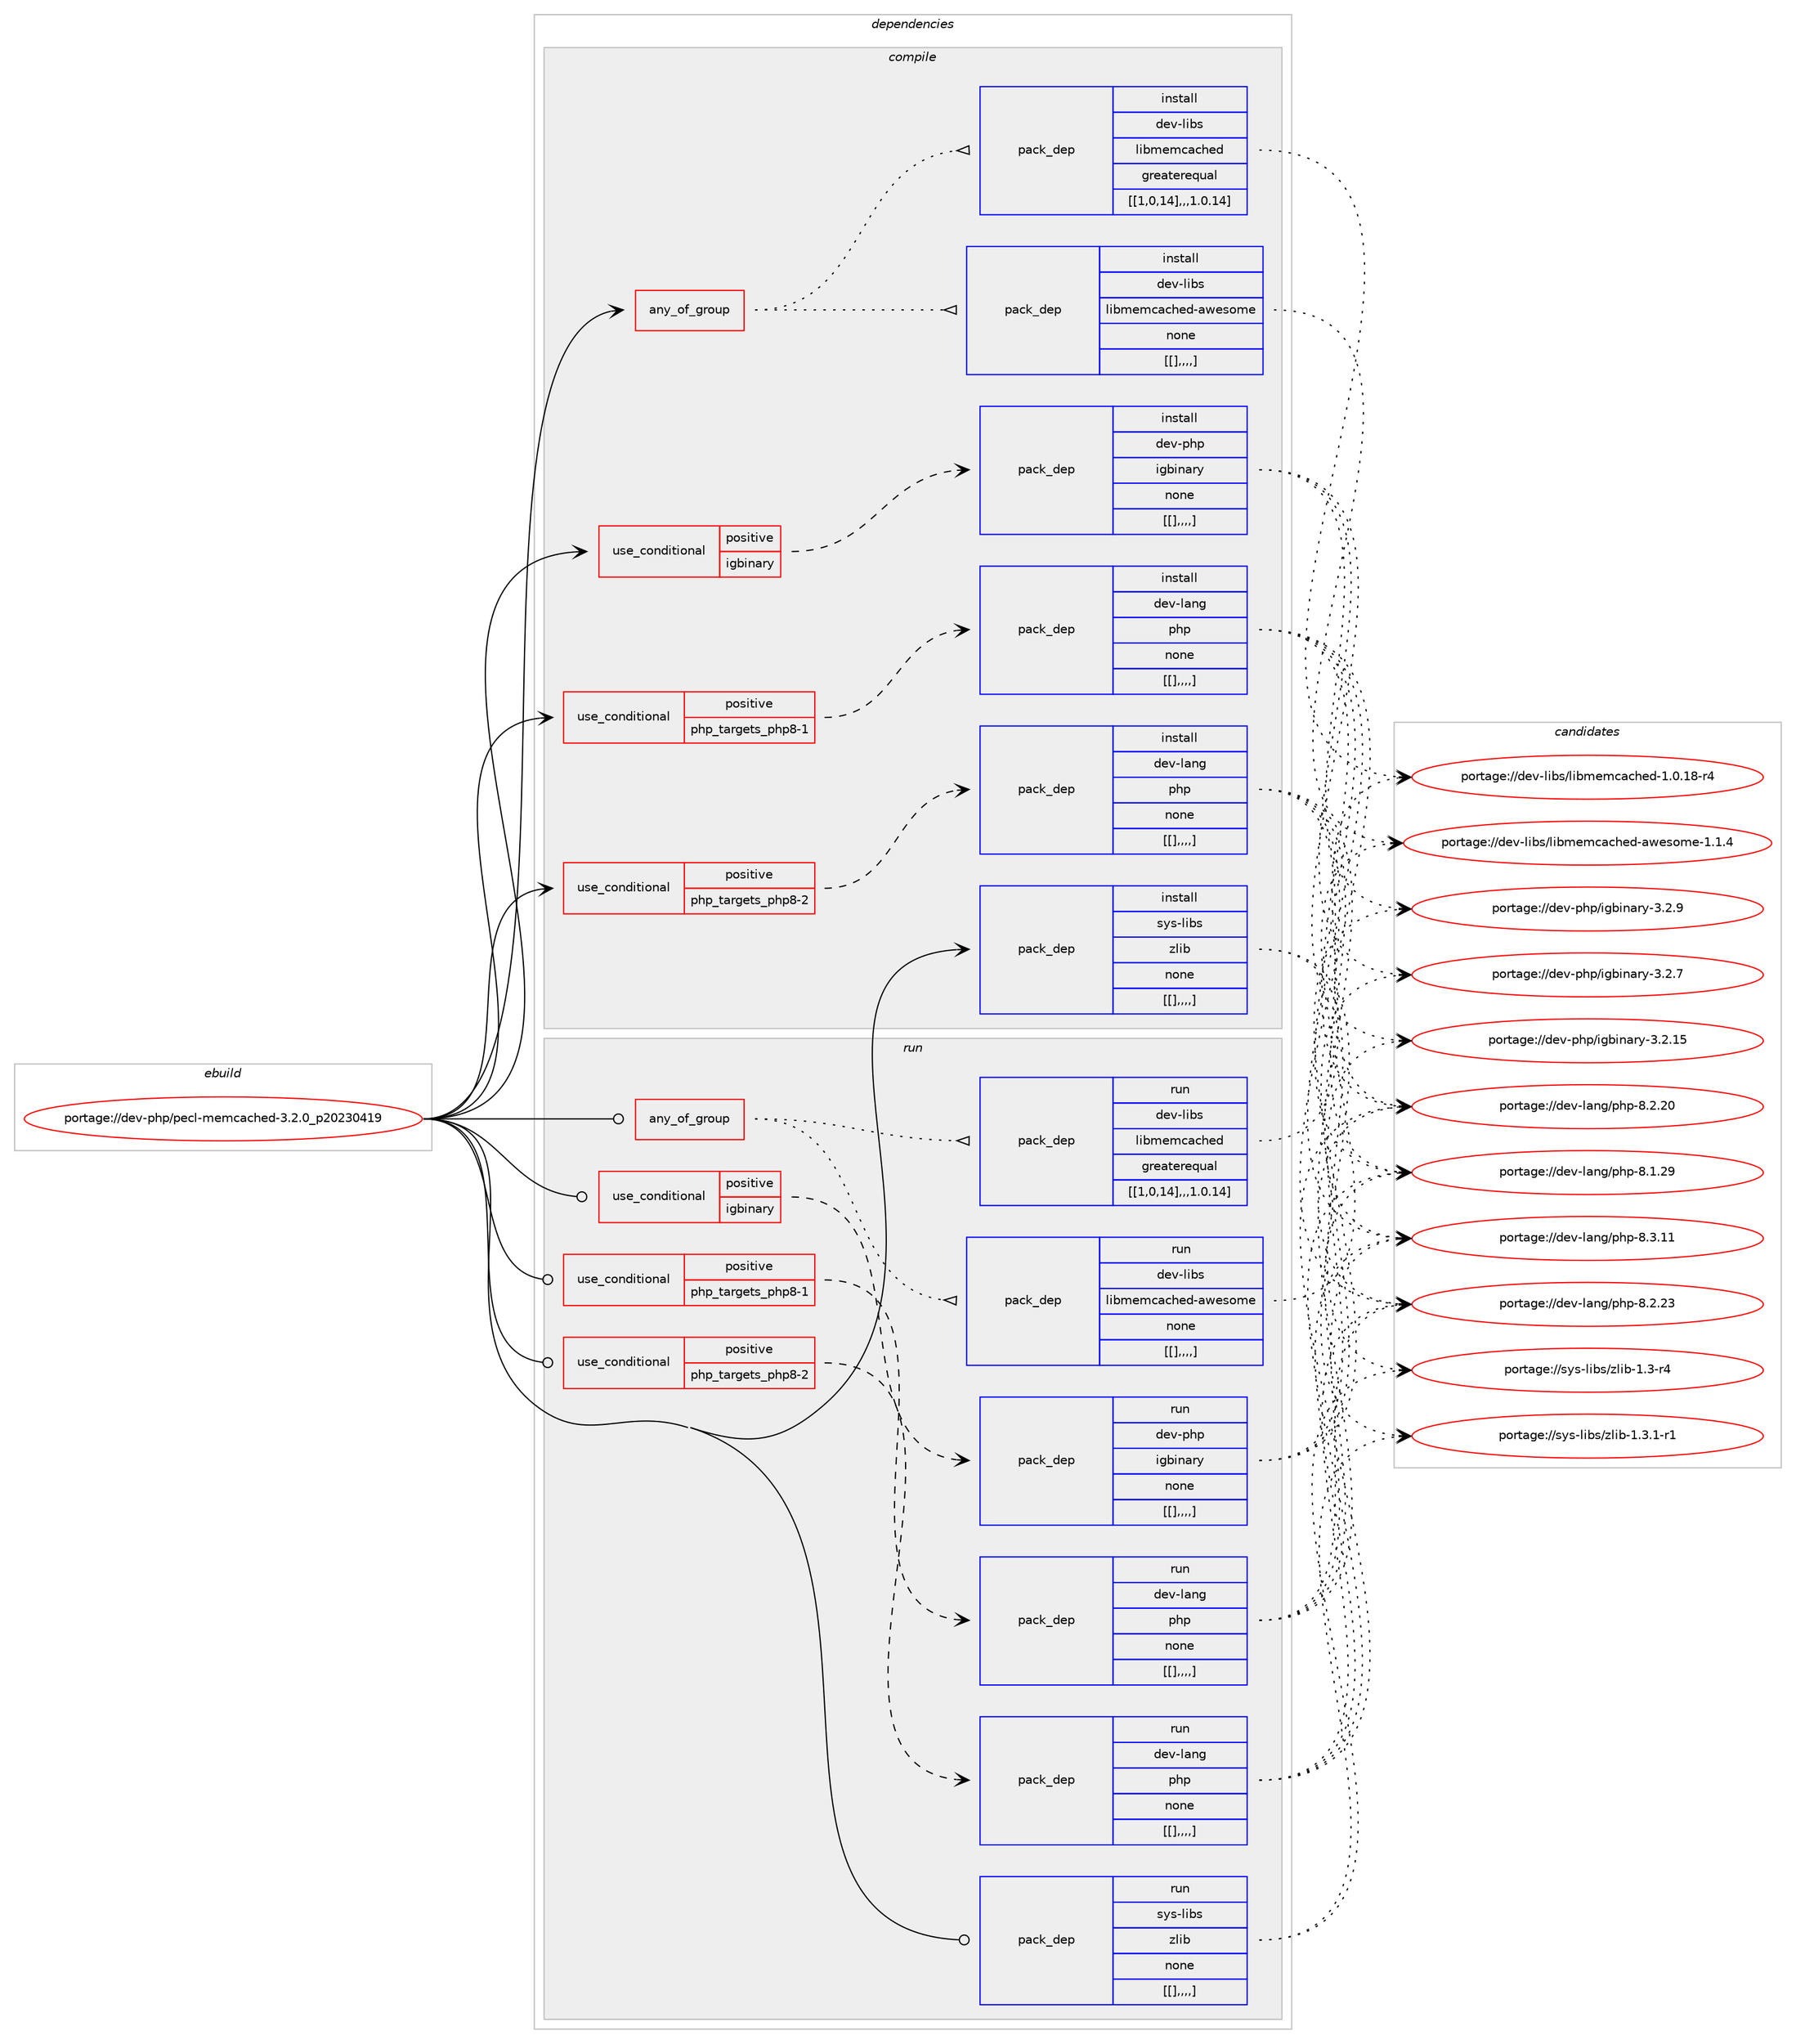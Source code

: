 digraph prolog {

# *************
# Graph options
# *************

newrank=true;
concentrate=true;
compound=true;
graph [rankdir=LR,fontname=Helvetica,fontsize=10,ranksep=1.5];#, ranksep=2.5, nodesep=0.2];
edge  [arrowhead=vee];
node  [fontname=Helvetica,fontsize=10];

# **********
# The ebuild
# **********

subgraph cluster_leftcol {
color=gray;
label=<<i>ebuild</i>>;
id [label="portage://dev-php/pecl-memcached-3.2.0_p20230419", color=red, width=4, href="../dev-php/pecl-memcached-3.2.0_p20230419.svg"];
}

# ****************
# The dependencies
# ****************

subgraph cluster_midcol {
color=gray;
label=<<i>dependencies</i>>;
subgraph cluster_compile {
fillcolor="#eeeeee";
style=filled;
label=<<i>compile</i>>;
subgraph any1052 {
dependency141692 [label=<<TABLE BORDER="0" CELLBORDER="1" CELLSPACING="0" CELLPADDING="4"><TR><TD CELLPADDING="10">any_of_group</TD></TR></TABLE>>, shape=none, color=red];subgraph pack109212 {
dependency141693 [label=<<TABLE BORDER="0" CELLBORDER="1" CELLSPACING="0" CELLPADDING="4" WIDTH="220"><TR><TD ROWSPAN="6" CELLPADDING="30">pack_dep</TD></TR><TR><TD WIDTH="110">install</TD></TR><TR><TD>dev-libs</TD></TR><TR><TD>libmemcached-awesome</TD></TR><TR><TD>none</TD></TR><TR><TD>[[],,,,]</TD></TR></TABLE>>, shape=none, color=blue];
}
dependency141692:e -> dependency141693:w [weight=20,style="dotted",arrowhead="oinv"];
subgraph pack109213 {
dependency141694 [label=<<TABLE BORDER="0" CELLBORDER="1" CELLSPACING="0" CELLPADDING="4" WIDTH="220"><TR><TD ROWSPAN="6" CELLPADDING="30">pack_dep</TD></TR><TR><TD WIDTH="110">install</TD></TR><TR><TD>dev-libs</TD></TR><TR><TD>libmemcached</TD></TR><TR><TD>greaterequal</TD></TR><TR><TD>[[1,0,14],,,1.0.14]</TD></TR></TABLE>>, shape=none, color=blue];
}
dependency141692:e -> dependency141694:w [weight=20,style="dotted",arrowhead="oinv"];
}
id:e -> dependency141692:w [weight=20,style="solid",arrowhead="vee"];
subgraph cond31278 {
dependency141695 [label=<<TABLE BORDER="0" CELLBORDER="1" CELLSPACING="0" CELLPADDING="4"><TR><TD ROWSPAN="3" CELLPADDING="10">use_conditional</TD></TR><TR><TD>positive</TD></TR><TR><TD>igbinary</TD></TR></TABLE>>, shape=none, color=red];
subgraph pack109214 {
dependency141696 [label=<<TABLE BORDER="0" CELLBORDER="1" CELLSPACING="0" CELLPADDING="4" WIDTH="220"><TR><TD ROWSPAN="6" CELLPADDING="30">pack_dep</TD></TR><TR><TD WIDTH="110">install</TD></TR><TR><TD>dev-php</TD></TR><TR><TD>igbinary</TD></TR><TR><TD>none</TD></TR><TR><TD>[[],,,,]</TD></TR></TABLE>>, shape=none, color=blue];
}
dependency141695:e -> dependency141696:w [weight=20,style="dashed",arrowhead="vee"];
}
id:e -> dependency141695:w [weight=20,style="solid",arrowhead="vee"];
subgraph cond31279 {
dependency141697 [label=<<TABLE BORDER="0" CELLBORDER="1" CELLSPACING="0" CELLPADDING="4"><TR><TD ROWSPAN="3" CELLPADDING="10">use_conditional</TD></TR><TR><TD>positive</TD></TR><TR><TD>php_targets_php8-1</TD></TR></TABLE>>, shape=none, color=red];
subgraph pack109215 {
dependency141698 [label=<<TABLE BORDER="0" CELLBORDER="1" CELLSPACING="0" CELLPADDING="4" WIDTH="220"><TR><TD ROWSPAN="6" CELLPADDING="30">pack_dep</TD></TR><TR><TD WIDTH="110">install</TD></TR><TR><TD>dev-lang</TD></TR><TR><TD>php</TD></TR><TR><TD>none</TD></TR><TR><TD>[[],,,,]</TD></TR></TABLE>>, shape=none, color=blue];
}
dependency141697:e -> dependency141698:w [weight=20,style="dashed",arrowhead="vee"];
}
id:e -> dependency141697:w [weight=20,style="solid",arrowhead="vee"];
subgraph cond31280 {
dependency141699 [label=<<TABLE BORDER="0" CELLBORDER="1" CELLSPACING="0" CELLPADDING="4"><TR><TD ROWSPAN="3" CELLPADDING="10">use_conditional</TD></TR><TR><TD>positive</TD></TR><TR><TD>php_targets_php8-2</TD></TR></TABLE>>, shape=none, color=red];
subgraph pack109216 {
dependency141700 [label=<<TABLE BORDER="0" CELLBORDER="1" CELLSPACING="0" CELLPADDING="4" WIDTH="220"><TR><TD ROWSPAN="6" CELLPADDING="30">pack_dep</TD></TR><TR><TD WIDTH="110">install</TD></TR><TR><TD>dev-lang</TD></TR><TR><TD>php</TD></TR><TR><TD>none</TD></TR><TR><TD>[[],,,,]</TD></TR></TABLE>>, shape=none, color=blue];
}
dependency141699:e -> dependency141700:w [weight=20,style="dashed",arrowhead="vee"];
}
id:e -> dependency141699:w [weight=20,style="solid",arrowhead="vee"];
subgraph pack109217 {
dependency141701 [label=<<TABLE BORDER="0" CELLBORDER="1" CELLSPACING="0" CELLPADDING="4" WIDTH="220"><TR><TD ROWSPAN="6" CELLPADDING="30">pack_dep</TD></TR><TR><TD WIDTH="110">install</TD></TR><TR><TD>sys-libs</TD></TR><TR><TD>zlib</TD></TR><TR><TD>none</TD></TR><TR><TD>[[],,,,]</TD></TR></TABLE>>, shape=none, color=blue];
}
id:e -> dependency141701:w [weight=20,style="solid",arrowhead="vee"];
}
subgraph cluster_compileandrun {
fillcolor="#eeeeee";
style=filled;
label=<<i>compile and run</i>>;
}
subgraph cluster_run {
fillcolor="#eeeeee";
style=filled;
label=<<i>run</i>>;
subgraph any1053 {
dependency141702 [label=<<TABLE BORDER="0" CELLBORDER="1" CELLSPACING="0" CELLPADDING="4"><TR><TD CELLPADDING="10">any_of_group</TD></TR></TABLE>>, shape=none, color=red];subgraph pack109218 {
dependency141703 [label=<<TABLE BORDER="0" CELLBORDER="1" CELLSPACING="0" CELLPADDING="4" WIDTH="220"><TR><TD ROWSPAN="6" CELLPADDING="30">pack_dep</TD></TR><TR><TD WIDTH="110">run</TD></TR><TR><TD>dev-libs</TD></TR><TR><TD>libmemcached-awesome</TD></TR><TR><TD>none</TD></TR><TR><TD>[[],,,,]</TD></TR></TABLE>>, shape=none, color=blue];
}
dependency141702:e -> dependency141703:w [weight=20,style="dotted",arrowhead="oinv"];
subgraph pack109219 {
dependency141704 [label=<<TABLE BORDER="0" CELLBORDER="1" CELLSPACING="0" CELLPADDING="4" WIDTH="220"><TR><TD ROWSPAN="6" CELLPADDING="30">pack_dep</TD></TR><TR><TD WIDTH="110">run</TD></TR><TR><TD>dev-libs</TD></TR><TR><TD>libmemcached</TD></TR><TR><TD>greaterequal</TD></TR><TR><TD>[[1,0,14],,,1.0.14]</TD></TR></TABLE>>, shape=none, color=blue];
}
dependency141702:e -> dependency141704:w [weight=20,style="dotted",arrowhead="oinv"];
}
id:e -> dependency141702:w [weight=20,style="solid",arrowhead="odot"];
subgraph cond31281 {
dependency141705 [label=<<TABLE BORDER="0" CELLBORDER="1" CELLSPACING="0" CELLPADDING="4"><TR><TD ROWSPAN="3" CELLPADDING="10">use_conditional</TD></TR><TR><TD>positive</TD></TR><TR><TD>igbinary</TD></TR></TABLE>>, shape=none, color=red];
subgraph pack109220 {
dependency141706 [label=<<TABLE BORDER="0" CELLBORDER="1" CELLSPACING="0" CELLPADDING="4" WIDTH="220"><TR><TD ROWSPAN="6" CELLPADDING="30">pack_dep</TD></TR><TR><TD WIDTH="110">run</TD></TR><TR><TD>dev-php</TD></TR><TR><TD>igbinary</TD></TR><TR><TD>none</TD></TR><TR><TD>[[],,,,]</TD></TR></TABLE>>, shape=none, color=blue];
}
dependency141705:e -> dependency141706:w [weight=20,style="dashed",arrowhead="vee"];
}
id:e -> dependency141705:w [weight=20,style="solid",arrowhead="odot"];
subgraph cond31282 {
dependency141707 [label=<<TABLE BORDER="0" CELLBORDER="1" CELLSPACING="0" CELLPADDING="4"><TR><TD ROWSPAN="3" CELLPADDING="10">use_conditional</TD></TR><TR><TD>positive</TD></TR><TR><TD>php_targets_php8-1</TD></TR></TABLE>>, shape=none, color=red];
subgraph pack109221 {
dependency141708 [label=<<TABLE BORDER="0" CELLBORDER="1" CELLSPACING="0" CELLPADDING="4" WIDTH="220"><TR><TD ROWSPAN="6" CELLPADDING="30">pack_dep</TD></TR><TR><TD WIDTH="110">run</TD></TR><TR><TD>dev-lang</TD></TR><TR><TD>php</TD></TR><TR><TD>none</TD></TR><TR><TD>[[],,,,]</TD></TR></TABLE>>, shape=none, color=blue];
}
dependency141707:e -> dependency141708:w [weight=20,style="dashed",arrowhead="vee"];
}
id:e -> dependency141707:w [weight=20,style="solid",arrowhead="odot"];
subgraph cond31283 {
dependency141709 [label=<<TABLE BORDER="0" CELLBORDER="1" CELLSPACING="0" CELLPADDING="4"><TR><TD ROWSPAN="3" CELLPADDING="10">use_conditional</TD></TR><TR><TD>positive</TD></TR><TR><TD>php_targets_php8-2</TD></TR></TABLE>>, shape=none, color=red];
subgraph pack109222 {
dependency141710 [label=<<TABLE BORDER="0" CELLBORDER="1" CELLSPACING="0" CELLPADDING="4" WIDTH="220"><TR><TD ROWSPAN="6" CELLPADDING="30">pack_dep</TD></TR><TR><TD WIDTH="110">run</TD></TR><TR><TD>dev-lang</TD></TR><TR><TD>php</TD></TR><TR><TD>none</TD></TR><TR><TD>[[],,,,]</TD></TR></TABLE>>, shape=none, color=blue];
}
dependency141709:e -> dependency141710:w [weight=20,style="dashed",arrowhead="vee"];
}
id:e -> dependency141709:w [weight=20,style="solid",arrowhead="odot"];
subgraph pack109223 {
dependency141711 [label=<<TABLE BORDER="0" CELLBORDER="1" CELLSPACING="0" CELLPADDING="4" WIDTH="220"><TR><TD ROWSPAN="6" CELLPADDING="30">pack_dep</TD></TR><TR><TD WIDTH="110">run</TD></TR><TR><TD>sys-libs</TD></TR><TR><TD>zlib</TD></TR><TR><TD>none</TD></TR><TR><TD>[[],,,,]</TD></TR></TABLE>>, shape=none, color=blue];
}
id:e -> dependency141711:w [weight=20,style="solid",arrowhead="odot"];
}
}

# **************
# The candidates
# **************

subgraph cluster_choices {
rank=same;
color=gray;
label=<<i>candidates</i>>;

subgraph choice109212 {
color=black;
nodesep=1;
choice100101118451081059811547108105981091011099997991041011004597119101115111109101454946494652 [label="portage://dev-libs/libmemcached-awesome-1.1.4", color=red, width=4,href="../dev-libs/libmemcached-awesome-1.1.4.svg"];
dependency141693:e -> choice100101118451081059811547108105981091011099997991041011004597119101115111109101454946494652:w [style=dotted,weight="100"];
}
subgraph choice109213 {
color=black;
nodesep=1;
choice10010111845108105981154710810598109101109999799104101100454946484649564511452 [label="portage://dev-libs/libmemcached-1.0.18-r4", color=red, width=4,href="../dev-libs/libmemcached-1.0.18-r4.svg"];
dependency141694:e -> choice10010111845108105981154710810598109101109999799104101100454946484649564511452:w [style=dotted,weight="100"];
}
subgraph choice109214 {
color=black;
nodesep=1;
choice1001011184511210411247105103981051109711412145514650464953 [label="portage://dev-php/igbinary-3.2.15", color=red, width=4,href="../dev-php/igbinary-3.2.15.svg"];
choice10010111845112104112471051039810511097114121455146504657 [label="portage://dev-php/igbinary-3.2.9", color=red, width=4,href="../dev-php/igbinary-3.2.9.svg"];
choice10010111845112104112471051039810511097114121455146504655 [label="portage://dev-php/igbinary-3.2.7", color=red, width=4,href="../dev-php/igbinary-3.2.7.svg"];
dependency141696:e -> choice1001011184511210411247105103981051109711412145514650464953:w [style=dotted,weight="100"];
dependency141696:e -> choice10010111845112104112471051039810511097114121455146504657:w [style=dotted,weight="100"];
dependency141696:e -> choice10010111845112104112471051039810511097114121455146504655:w [style=dotted,weight="100"];
}
subgraph choice109215 {
color=black;
nodesep=1;
choice10010111845108971101034711210411245564651464949 [label="portage://dev-lang/php-8.3.11", color=red, width=4,href="../dev-lang/php-8.3.11.svg"];
choice10010111845108971101034711210411245564650465051 [label="portage://dev-lang/php-8.2.23", color=red, width=4,href="../dev-lang/php-8.2.23.svg"];
choice10010111845108971101034711210411245564650465048 [label="portage://dev-lang/php-8.2.20", color=red, width=4,href="../dev-lang/php-8.2.20.svg"];
choice10010111845108971101034711210411245564649465057 [label="portage://dev-lang/php-8.1.29", color=red, width=4,href="../dev-lang/php-8.1.29.svg"];
dependency141698:e -> choice10010111845108971101034711210411245564651464949:w [style=dotted,weight="100"];
dependency141698:e -> choice10010111845108971101034711210411245564650465051:w [style=dotted,weight="100"];
dependency141698:e -> choice10010111845108971101034711210411245564650465048:w [style=dotted,weight="100"];
dependency141698:e -> choice10010111845108971101034711210411245564649465057:w [style=dotted,weight="100"];
}
subgraph choice109216 {
color=black;
nodesep=1;
choice10010111845108971101034711210411245564651464949 [label="portage://dev-lang/php-8.3.11", color=red, width=4,href="../dev-lang/php-8.3.11.svg"];
choice10010111845108971101034711210411245564650465051 [label="portage://dev-lang/php-8.2.23", color=red, width=4,href="../dev-lang/php-8.2.23.svg"];
choice10010111845108971101034711210411245564650465048 [label="portage://dev-lang/php-8.2.20", color=red, width=4,href="../dev-lang/php-8.2.20.svg"];
choice10010111845108971101034711210411245564649465057 [label="portage://dev-lang/php-8.1.29", color=red, width=4,href="../dev-lang/php-8.1.29.svg"];
dependency141700:e -> choice10010111845108971101034711210411245564651464949:w [style=dotted,weight="100"];
dependency141700:e -> choice10010111845108971101034711210411245564650465051:w [style=dotted,weight="100"];
dependency141700:e -> choice10010111845108971101034711210411245564650465048:w [style=dotted,weight="100"];
dependency141700:e -> choice10010111845108971101034711210411245564649465057:w [style=dotted,weight="100"];
}
subgraph choice109217 {
color=black;
nodesep=1;
choice115121115451081059811547122108105984549465146494511449 [label="portage://sys-libs/zlib-1.3.1-r1", color=red, width=4,href="../sys-libs/zlib-1.3.1-r1.svg"];
choice11512111545108105981154712210810598454946514511452 [label="portage://sys-libs/zlib-1.3-r4", color=red, width=4,href="../sys-libs/zlib-1.3-r4.svg"];
dependency141701:e -> choice115121115451081059811547122108105984549465146494511449:w [style=dotted,weight="100"];
dependency141701:e -> choice11512111545108105981154712210810598454946514511452:w [style=dotted,weight="100"];
}
subgraph choice109218 {
color=black;
nodesep=1;
choice100101118451081059811547108105981091011099997991041011004597119101115111109101454946494652 [label="portage://dev-libs/libmemcached-awesome-1.1.4", color=red, width=4,href="../dev-libs/libmemcached-awesome-1.1.4.svg"];
dependency141703:e -> choice100101118451081059811547108105981091011099997991041011004597119101115111109101454946494652:w [style=dotted,weight="100"];
}
subgraph choice109219 {
color=black;
nodesep=1;
choice10010111845108105981154710810598109101109999799104101100454946484649564511452 [label="portage://dev-libs/libmemcached-1.0.18-r4", color=red, width=4,href="../dev-libs/libmemcached-1.0.18-r4.svg"];
dependency141704:e -> choice10010111845108105981154710810598109101109999799104101100454946484649564511452:w [style=dotted,weight="100"];
}
subgraph choice109220 {
color=black;
nodesep=1;
choice1001011184511210411247105103981051109711412145514650464953 [label="portage://dev-php/igbinary-3.2.15", color=red, width=4,href="../dev-php/igbinary-3.2.15.svg"];
choice10010111845112104112471051039810511097114121455146504657 [label="portage://dev-php/igbinary-3.2.9", color=red, width=4,href="../dev-php/igbinary-3.2.9.svg"];
choice10010111845112104112471051039810511097114121455146504655 [label="portage://dev-php/igbinary-3.2.7", color=red, width=4,href="../dev-php/igbinary-3.2.7.svg"];
dependency141706:e -> choice1001011184511210411247105103981051109711412145514650464953:w [style=dotted,weight="100"];
dependency141706:e -> choice10010111845112104112471051039810511097114121455146504657:w [style=dotted,weight="100"];
dependency141706:e -> choice10010111845112104112471051039810511097114121455146504655:w [style=dotted,weight="100"];
}
subgraph choice109221 {
color=black;
nodesep=1;
choice10010111845108971101034711210411245564651464949 [label="portage://dev-lang/php-8.3.11", color=red, width=4,href="../dev-lang/php-8.3.11.svg"];
choice10010111845108971101034711210411245564650465051 [label="portage://dev-lang/php-8.2.23", color=red, width=4,href="../dev-lang/php-8.2.23.svg"];
choice10010111845108971101034711210411245564650465048 [label="portage://dev-lang/php-8.2.20", color=red, width=4,href="../dev-lang/php-8.2.20.svg"];
choice10010111845108971101034711210411245564649465057 [label="portage://dev-lang/php-8.1.29", color=red, width=4,href="../dev-lang/php-8.1.29.svg"];
dependency141708:e -> choice10010111845108971101034711210411245564651464949:w [style=dotted,weight="100"];
dependency141708:e -> choice10010111845108971101034711210411245564650465051:w [style=dotted,weight="100"];
dependency141708:e -> choice10010111845108971101034711210411245564650465048:w [style=dotted,weight="100"];
dependency141708:e -> choice10010111845108971101034711210411245564649465057:w [style=dotted,weight="100"];
}
subgraph choice109222 {
color=black;
nodesep=1;
choice10010111845108971101034711210411245564651464949 [label="portage://dev-lang/php-8.3.11", color=red, width=4,href="../dev-lang/php-8.3.11.svg"];
choice10010111845108971101034711210411245564650465051 [label="portage://dev-lang/php-8.2.23", color=red, width=4,href="../dev-lang/php-8.2.23.svg"];
choice10010111845108971101034711210411245564650465048 [label="portage://dev-lang/php-8.2.20", color=red, width=4,href="../dev-lang/php-8.2.20.svg"];
choice10010111845108971101034711210411245564649465057 [label="portage://dev-lang/php-8.1.29", color=red, width=4,href="../dev-lang/php-8.1.29.svg"];
dependency141710:e -> choice10010111845108971101034711210411245564651464949:w [style=dotted,weight="100"];
dependency141710:e -> choice10010111845108971101034711210411245564650465051:w [style=dotted,weight="100"];
dependency141710:e -> choice10010111845108971101034711210411245564650465048:w [style=dotted,weight="100"];
dependency141710:e -> choice10010111845108971101034711210411245564649465057:w [style=dotted,weight="100"];
}
subgraph choice109223 {
color=black;
nodesep=1;
choice115121115451081059811547122108105984549465146494511449 [label="portage://sys-libs/zlib-1.3.1-r1", color=red, width=4,href="../sys-libs/zlib-1.3.1-r1.svg"];
choice11512111545108105981154712210810598454946514511452 [label="portage://sys-libs/zlib-1.3-r4", color=red, width=4,href="../sys-libs/zlib-1.3-r4.svg"];
dependency141711:e -> choice115121115451081059811547122108105984549465146494511449:w [style=dotted,weight="100"];
dependency141711:e -> choice11512111545108105981154712210810598454946514511452:w [style=dotted,weight="100"];
}
}

}

